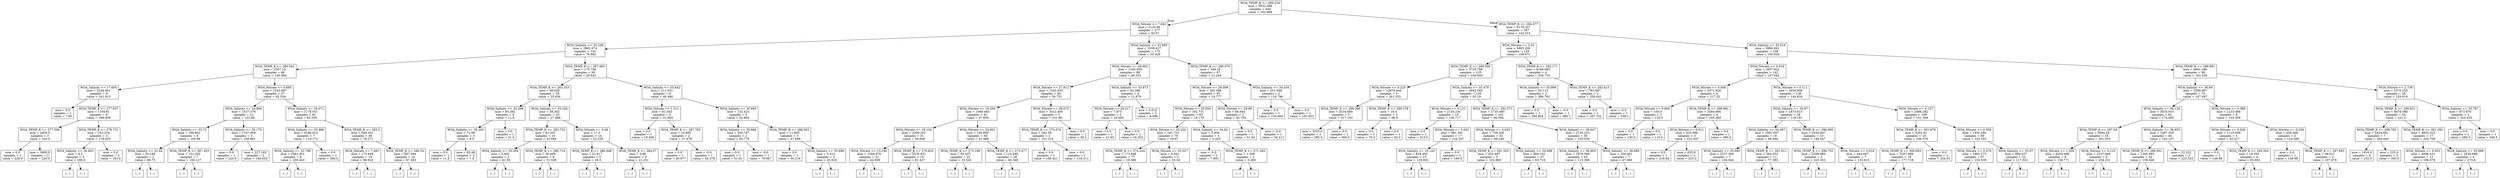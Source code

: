digraph Tree {
node [shape=box] ;
0 [label="WOA_TEMP_K <= 289.234\nmse = 5932.088\nsamples = 644\nvalue = 102.888"] ;
1 [label="WOA_Nitrate <= 7.642\nmse = 2120.06\nsamples = 277\nvalue = 50.47"] ;
0 -> 1 [labeldistance=2.5, labelangle=45, headlabel="True"] ;
2 [label="WOA_Salinity <= 35.238\nmse = 2862.674\nsamples = 102\nvalue = 76.682"] ;
1 -> 2 ;
3 [label="WOA_TEMP_K <= 280.043\nmse = 2507.16\nsamples = 66\nvalue = 100.964"] ;
2 -> 3 ;
4 [label="WOA_Salinity <= 17.604\nmse = 5244.901\nsamples = 9\nvalue = 161.915"] ;
3 -> 4 ;
5 [label="mse = 0.0\nsamples = 1\nvalue = 7.95"] ;
4 -> 5 ;
6 [label="WOA_TEMP_K <= 277.637\nmse = 1104.81\nsamples = 8\nvalue = 189.909"] ;
4 -> 6 ;
7 [label="WOA_TEMP_K <= 277.506\nmse = 2400.0\nsamples = 3\nvalue = 220.0"] ;
6 -> 7 ;
8 [label="mse = 0.0\nsamples = 1\nvalue = 220.0"] ;
7 -> 8 ;
9 [label="mse = 3600.0\nsamples = 2\nvalue = 220.0"] ;
7 -> 9 ;
10 [label="WOA_TEMP_K <= 278.731\nmse = 152.234\nsamples = 5\nvalue = 178.625"] ;
6 -> 10 ;
11 [label="WOA_Salinity <= 26.403\nmse = 9.2\nsamples = 3\nvalue = 188.0"] ;
10 -> 11 ;
12 [label="(...)"] ;
11 -> 12 ;
13 [label="(...)"] ;
11 -> 13 ;
16 [label="mse = 0.0\nsamples = 2\nvalue = 163.0"] ;
10 -> 16 ;
17 [label="WOA_Nitrate <= 0.685\nmse = 1543.687\nsamples = 57\nvalue = 92.534"] ;
3 -> 17 ;
18 [label="WOA_Salinity <= 34.894\nmse = 1537.379\nsamples = 12\nvalue = 122.89"] ;
17 -> 18 ;
19 [label="WOA_Salinity <= 33.72\nmse = 198.802\nsamples = 9\nvalue = 100.96"] ;
18 -> 19 ;
20 [label="WOA_Salinity <= 32.44\nmse = 54.188\nsamples = 2\nvalue = 86.75"] ;
19 -> 20 ;
21 [label="(...)"] ;
20 -> 21 ;
22 [label="(...)"] ;
20 -> 22 ;
23 [label="WOA_TEMP_K <= 287.433\nmse = 151.262\nsamples = 7\nvalue = 106.127"] ;
19 -> 23 ;
24 [label="(...)"] ;
23 -> 24 ;
31 [label="(...)"] ;
23 -> 31 ;
36 [label="WOA_Salinity <= 35.173\nmse = 1167.009\nsamples = 3\nvalue = 169.881"] ;
18 -> 36 ;
37 [label="mse = 0.0\nsamples = 1\nvalue = 220.0"] ;
36 -> 37 ;
38 [label="mse = 227.165\nsamples = 2\nvalue = 149.834"] ;
36 -> 38 ;
39 [label="WOA_Salinity <= 34.071\nmse = 1178.031\nsamples = 45\nvalue = 83.259"] ;
17 -> 39 ;
40 [label="WOA_Salinity <= 33.986\nmse = 4186.814\nsamples = 7\nvalue = 118.172"] ;
39 -> 40 ;
41 [label="WOA_Salinity <= 32.766\nmse = 1881.451\nsamples = 6\nvalue = 100.443"] ;
40 -> 41 ;
42 [label="(...)"] ;
41 -> 42 ;
43 [label="(...)"] ;
41 -> 43 ;
52 [label="mse = 0.0\nsamples = 1\nvalue = 260.0"] ;
40 -> 52 ;
53 [label="WOA_TEMP_K <= 283.2\nmse = 549.201\nsamples = 38\nvalue = 78.271"] ;
39 -> 53 ;
54 [label="WOA_Nitrate <= 7.491\nmse = 175.649\nsamples = 19\nvalue = 88.916"] ;
53 -> 54 ;
55 [label="(...)"] ;
54 -> 55 ;
76 [label="(...)"] ;
54 -> 76 ;
81 [label="WOA_TEMP_K <= 286.54\nmse = 697.094\nsamples = 19\nvalue = 67.283"] ;
53 -> 81 ;
82 [label="(...)"] ;
81 -> 82 ;
97 [label="(...)"] ;
81 -> 97 ;
112 [label="WOA_TEMP_K <= 287.483\nmse = 175.758\nsamples = 36\nvalue = 29.443"] ;
2 -> 112 ;
113 [label="WOA_TEMP_K <= 283.333\nmse = 88.828\nsamples = 28\nvalue = 25.656"] ;
112 -> 113 ;
114 [label="WOA_Salinity <= 35.298\nmse = 83.392\nsamples = 4\nvalue = 11.0"] ;
113 -> 114 ;
115 [label="WOA_Salinity <= 35.263\nmse = 72.99\nsamples = 3\nvalue = 8.5"] ;
114 -> 115 ;
116 [label="mse = 0.0\nsamples = 1\nvalue = 11.8"] ;
115 -> 116 ;
117 [label="mse = 92.48\nsamples = 2\nvalue = 7.4"] ;
115 -> 117 ;
118 [label="mse = 0.0\nsamples = 1\nvalue = 21.0"] ;
114 -> 118 ;
119 [label="WOA_Salinity <= 35.328\nmse = 59.302\nsamples = 24\nvalue = 27.488"] ;
113 -> 119 ;
120 [label="WOA_TEMP_K <= 283.725\nmse = 61.347\nsamples = 10\nvalue = 32.694"] ;
119 -> 120 ;
121 [label="WOA_Salinity <= 35.294\nmse = 2.402\nsamples = 2\nvalue = 41.95"] ;
120 -> 121 ;
122 [label="(...)"] ;
121 -> 122 ;
123 [label="(...)"] ;
121 -> 123 ;
124 [label="WOA_TEMP_K <= 286.714\nmse = 56.669\nsamples = 8\nvalue = 31.538"] ;
120 -> 124 ;
125 [label="(...)"] ;
124 -> 125 ;
128 [label="(...)"] ;
124 -> 128 ;
131 [label="WOA_Nitrate <= 0.49\nmse = 17.3\nsamples = 14\nvalue = 23.228"] ;
119 -> 131 ;
132 [label="WOA_TEMP_K <= 286.948\nmse = 22.917\nsamples = 5\nvalue = 28.5"] ;
131 -> 132 ;
133 [label="(...)"] ;
132 -> 133 ;
136 [label="(...)"] ;
132 -> 136 ;
137 [label="WOA_TEMP_K <= 284.57\nmse = 0.86\nsamples = 9\nvalue = 21.251"] ;
131 -> 137 ;
138 [label="(...)"] ;
137 -> 138 ;
139 [label="(...)"] ;
137 -> 139 ;
144 [label="WOA_Salinity <= 35.642\nmse = 211.931\nsamples = 8\nvalue = 46.486"] ;
112 -> 144 ;
145 [label="WOA_Nitrate <= 1.311\nmse = 81.043\nsamples = 3\nvalue = 31.604"] ;
144 -> 145 ;
146 [label="mse = 0.0\nsamples = 1\nvalue = 19.456"] ;
145 -> 146 ;
147 [label="WOA_TEMP_K <= 287.705\nmse = 10.885\nsamples = 2\nvalue = 37.678"] ;
145 -> 147 ;
148 [label="mse = 0.0\nsamples = 1\nvalue = 40.977"] ;
147 -> 148 ;
149 [label="mse = -0.0\nsamples = 1\nvalue = 34.378"] ;
147 -> 149 ;
150 [label="WOA_Salinity <= 35.685\nmse = 132.423\nsamples = 5\nvalue = 52.864"] ;
144 -> 150 ;
151 [label="WOA_Salinity <= 35.668\nmse = 200.747\nsamples = 2\nvalue = 65.779"] ;
150 -> 151 ;
152 [label="mse = 0.0\nsamples = 1\nvalue = 51.61"] ;
151 -> 152 ;
153 [label="mse = -0.0\nsamples = 1\nvalue = 79.947"] ;
151 -> 153 ;
154 [label="WOA_TEMP_K <= 288.563\nmse = 11.695\nsamples = 3\nvalue = 47.698"] ;
150 -> 154 ;
155 [label="mse = 0.0\nsamples = 1\nvalue = 50.219"] ;
154 -> 155 ;
156 [label="WOA_Salinity <= 35.696\nmse = 5.413\nsamples = 2\nvalue = 43.918"] ;
154 -> 156 ;
157 [label="(...)"] ;
156 -> 157 ;
158 [label="(...)"] ;
156 -> 158 ;
159 [label="WOA_Salinity <= 33.895\nmse = 1039.437\nsamples = 175\nvalue = 35.029"] ;
1 -> 159 ;
160 [label="WOA_Nitrate <= 28.962\nmse = 1345.059\nsamples = 88\nvalue = 48.323"] ;
159 -> 160 ;
161 [label="WOA_Nitrate <= 27.812\nmse = 1342.835\nsamples = 84\nvalue = 50.751"] ;
160 -> 161 ;
162 [label="WOA_Nitrate <= 19.293\nmse = 1069.483\nsamples = 81\nvalue = 47.859"] ;
161 -> 162 ;
163 [label="WOA_Nitrate <= 18.134\nmse = 2209.201\nsamples = 31\nvalue = 56.848"] ;
162 -> 163 ;
164 [label="WOA_Nitrate <= 13.256\nmse = 1594.676\nsamples = 21\nvalue = 44.909"] ;
163 -> 164 ;
165 [label="(...)"] ;
164 -> 165 ;
172 [label="(...)"] ;
164 -> 172 ;
179 [label="WOA_TEMP_K <= 276.825\nmse = 2576.831\nsamples = 10\nvalue = 81.427"] ;
163 -> 179 ;
180 [label="(...)"] ;
179 -> 180 ;
183 [label="(...)"] ;
179 -> 183 ;
184 [label="WOA_Nitrate <= 24.601\nmse = 145.859\nsamples = 50\nvalue = 41.368"] ;
162 -> 184 ;
185 [label="WOA_TEMP_K <= 273.188\nmse = 93.437\nsamples = 22\nvalue = 33.542"] ;
184 -> 185 ;
186 [label="(...)"] ;
185 -> 186 ;
203 [label="(...)"] ;
185 -> 203 ;
224 [label="WOA_TEMP_K <= 273.477\nmse = 115.448\nsamples = 28\nvalue = 46.348"] ;
184 -> 224 ;
225 [label="(...)"] ;
224 -> 225 ;
250 [label="(...)"] ;
224 -> 250 ;
267 [label="WOA_Nitrate <= 28.675\nmse = 3412.495\nsamples = 3\nvalue = 101.98"] ;
161 -> 267 ;
268 [label="WOA_TEMP_K <= 273.074\nmse = 292.59\nsamples = 2\nvalue = 151.316"] ;
267 -> 268 ;
269 [label="mse = 0.0\nsamples = 1\nvalue = 168.421"] ;
268 -> 269 ;
270 [label="mse = 0.0\nsamples = 1\nvalue = 134.211"] ;
268 -> 270 ;
271 [label="mse = 0.0\nsamples = 1\nvalue = 36.2"] ;
267 -> 271 ;
272 [label="WOA_Salinity <= 33.873\nmse = 42.388\nsamples = 4\nvalue = 12.979"] ;
160 -> 272 ;
273 [label="WOA_Nitrate <= 29.217\nmse = 7.875\nsamples = 2\nvalue = 18.493"] ;
272 -> 273 ;
274 [label="mse = 0.0\nsamples = 1\nvalue = 21.93"] ;
273 -> 274 ;
275 [label="mse = 0.0\nsamples = 1\nvalue = 16.202"] ;
273 -> 275 ;
276 [label="mse = 0.012\nsamples = 2\nvalue = 6.086"] ;
272 -> 276 ;
277 [label="WOA_TEMP_K <= 286.979\nmse = 349.18\nsamples = 87\nvalue = 21.244"] ;
159 -> 277 ;
278 [label="WOA_Nitrate <= 29.598\nmse = 205.386\nsamples = 85\nvalue = 19.777"] ;
277 -> 278 ;
279 [label="WOA_Nitrate <= 25.934\nmse = 192.731\nsamples = 83\nvalue = 19.178"] ;
278 -> 279 ;
280 [label="WOA_Nitrate <= 25.324\nmse = 191.715\nsamples = 79\nvalue = 19.97"] ;
279 -> 280 ;
281 [label="WOA_TEMP_K <= 274.244\nmse = 173.848\nsamples = 77\nvalue = 19.386"] ;
280 -> 281 ;
282 [label="(...)"] ;
281 -> 282 ;
289 [label="(...)"] ;
281 -> 289 ;
372 [label="WOA_Nitrate <= 25.527\nmse = 0.941\nsamples = 2\nvalue = 55.34"] ;
280 -> 372 ;
373 [label="(...)"] ;
372 -> 373 ;
374 [label="(...)"] ;
372 -> 374 ;
375 [label="WOA_Salinity <= 34.04\nmse = 5.936\nsamples = 4\nvalue = 5.263"] ;
279 -> 375 ;
376 [label="mse = -0.0\nsamples = 2\nvalue = 7.895"] ;
375 -> 376 ;
377 [label="WOA_TEMP_K <= 271.282\nmse = 1.298\nsamples = 2\nvalue = 3.289"] ;
375 -> 377 ;
378 [label="(...)"] ;
377 -> 378 ;
379 [label="(...)"] ;
377 -> 379 ;
380 [label="WOA_Nitrate <= 29.88\nmse = 66.044\nsamples = 2\nvalue = 45.704"] ;
278 -> 380 ;
381 [label="mse = 0.0\nsamples = 1\nvalue = 51.45"] ;
380 -> 381 ;
382 [label="mse = -0.0\nsamples = 1\nvalue = 34.211"] ;
380 -> 382 ;
383 [label="WOA_Salinity <= 34.334\nmse = 251.948\nsamples = 2\nvalue = 118.796"] ;
277 -> 383 ;
384 [label="mse = 0.0\nsamples = 1\nvalue = 134.669"] ;
383 -> 384 ;
385 [label="mse = 0.0\nsamples = 1\nvalue = 102.923"] ;
383 -> 385 ;
386 [label="WOA_TEMP_K <= 294.377\nmse = 5178.327\nsamples = 367\nvalue = 142.314"] ;
0 -> 386 [labeldistance=2.5, labelangle=-45, headlabel="False"] ;
387 [label="WOA_Nitrate <= 5.33\nmse = 5805.206\nsamples = 129\nvalue = 109.671"] ;
386 -> 387 ;
388 [label="WOA_TEMP_K <= 289.566\nmse = 3720.788\nsamples = 125\nvalue = 100.644"] ;
387 -> 388 ;
389 [label="WOA_Nitrate <= 0.225\nmse = 12876.444\nsamples = 5\nvalue = 261.333"] ;
388 -> 389 ;
390 [label="WOA_TEMP_K <= 289.386\nmse = 2534.694\nsamples = 3\nvalue = 317.143"] ;
389 -> 390 ;
391 [label="mse = 2025.0\nsamples = 2\nvalue = 285.0"] ;
390 -> 391 ;
392 [label="mse = 0.0\nsamples = 1\nvalue = 360.0"] ;
390 -> 392 ;
393 [label="WOA_TEMP_K <= 289.378\nmse = 16.0\nsamples = 2\nvalue = 66.0"] ;
389 -> 393 ;
394 [label="mse = 0.0\nsamples = 1\nvalue = 70.0"] ;
393 -> 394 ;
395 [label="mse = 0.0\nsamples = 1\nvalue = 62.0"] ;
393 -> 395 ;
396 [label="WOA_Salinity <= 33.478\nmse = 2042.592\nsamples = 120\nvalue = 93.19"] ;
388 -> 396 ;
397 [label="WOA_Nitrate <= 0.121\nmse = 2134.233\nsamples = 18\nvalue = 130.717"] ;
396 -> 397 ;
398 [label="mse = 0.0\nsamples = 1\nvalue = 313.0"] ;
397 -> 398 ;
399 [label="WOA_Nitrate <= 3.042\nmse = 981.391\nsamples = 17\nvalue = 124.207"] ;
397 -> 399 ;
400 [label="WOA_Salinity <= 10.143\nmse = 829.493\nsamples = 15\nvalue = 118.832"] ;
399 -> 400 ;
401 [label="(...)"] ;
400 -> 401 ;
402 [label="(...)"] ;
400 -> 402 ;
429 [label="mse = 0.0\nsamples = 2\nvalue = 169.0"] ;
399 -> 429 ;
430 [label="WOA_TEMP_K <= 292.371\nmse = 1735.465\nsamples = 102\nvalue = 86.594"] ;
396 -> 430 ;
431 [label="WOA_Nitrate <= 0.043\nmse = 738.526\nsamples = 52\nvalue = 69.246"] ;
430 -> 431 ;
432 [label="WOA_TEMP_K <= 291.325\nmse = 452.497\nsamples = 5\nvalue = 102.869"] ;
431 -> 432 ;
433 [label="(...)"] ;
432 -> 433 ;
438 [label="(...)"] ;
432 -> 438 ;
439 [label="WOA_Salinity <= 34.668\nmse = 569.162\nsamples = 47\nvalue = 63.719"] ;
431 -> 439 ;
440 [label="(...)"] ;
439 -> 440 ;
453 [label="(...)"] ;
439 -> 453 ;
516 [label="WOA_Salinity <= 36.647\nmse = 2135.223\nsamples = 50\nvalue = 105.026"] ;
430 -> 516 ;
517 [label="WOA_Salinity <= 36.603\nmse = 1876.589\nsamples = 43\nvalue = 113.306"] ;
516 -> 517 ;
518 [label="(...)"] ;
517 -> 518 ;
549 [label="(...)"] ;
517 -> 549 ;
568 [label="WOA_Salinity <= 36.689\nmse = 106.401\nsamples = 7\nvalue = 47.066"] ;
516 -> 568 ;
569 [label="(...)"] ;
568 -> 569 ;
570 [label="(...)"] ;
568 -> 570 ;
577 [label="WOA_TEMP_K <= 292.171\nmse = 4168.083\nsamples = 4\nvalue = 338.716"] ;
387 -> 577 ;
578 [label="WOA_Salinity <= 35.099\nmse = 55.113\nsamples = 2\nvalue = 386.762"] ;
577 -> 578 ;
579 [label="mse = 0.0\nsamples = 1\nvalue = 395.854"] ;
578 -> 579 ;
580 [label="mse = -0.0\nsamples = 1\nvalue = 380.7"] ;
578 -> 580 ;
581 [label="WOA_TEMP_K <= 292.615\nmse = 763.667\nsamples = 2\nvalue = 258.641"] ;
577 -> 581 ;
582 [label="mse = 0.0\nsamples = 1\nvalue = 297.722"] ;
581 -> 582 ;
583 [label="mse = -0.0\nsamples = 1\nvalue = 239.1"] ;
581 -> 583 ;
584 [label="WOA_Salinity <= 35.518\nmse = 3866.662\nsamples = 238\nvalue = 160.929"] ;
386 -> 584 ;
585 [label="WOA_Nitrate <= 0.016\nmse = 2957.923\nsamples = 142\nvalue = 147.642"] ;
584 -> 585 ;
586 [label="WOA_Nitrate <= 0.006\nmse = 5371.926\nsamples = 6\nvalue = 217.52"] ;
585 -> 586 ;
587 [label="WOA_Nitrate <= 0.004\nmse = 100.0\nsamples = 2\nvalue = 120.0"] ;
586 -> 587 ;
588 [label="mse = 0.0\nsamples = 1\nvalue = 130.0"] ;
587 -> 588 ;
589 [label="mse = 0.0\nsamples = 1\nvalue = 110.0"] ;
587 -> 589 ;
590 [label="WOA_TEMP_K <= 298.891\nmse = 3384.666\nsamples = 4\nvalue = 245.383"] ;
586 -> 590 ;
591 [label="WOA_Nitrate <= 0.011\nmse = 425.099\nsamples = 3\nvalue = 222.947"] ;
590 -> 591 ;
592 [label="mse = 0.0\nsamples = 1\nvalue = 218.84"] ;
591 -> 592 ;
593 [label="mse = 625.0\nsamples = 2\nvalue = 225.0"] ;
591 -> 593 ;
594 [label="mse = 0.0\nsamples = 1\nvalue = 380.0"] ;
590 -> 594 ;
595 [label="WOA_Nitrate <= 0.111\nmse = 2656.858\nsamples = 136\nvalue = 144.834"] ;
585 -> 595 ;
596 [label="WOA_Salinity <= 34.97\nmse = 2470.615\nsamples = 28\nvalue = 118.181"] ;
595 -> 596 ;
597 [label="WOA_Salinity <= 34.067\nmse = 1801.657\nsamples = 18\nvalue = 98.494"] ;
596 -> 597 ;
598 [label="WOA_Salinity <= 33.565\nmse = 2237.566\nsamples = 7\nvalue = 134.044"] ;
597 -> 598 ;
599 [label="(...)"] ;
598 -> 599 ;
608 [label="(...)"] ;
598 -> 608 ;
609 [label="WOA_TEMP_K <= 301.011\nmse = 364.553\nsamples = 11\nvalue = 77.583"] ;
597 -> 609 ;
610 [label="(...)"] ;
609 -> 610 ;
623 [label="(...)"] ;
609 -> 623 ;
630 [label="WOA_TEMP_K <= 296.995\nmse = 1939.947\nsamples = 10\nvalue = 149.447"] ;
596 -> 630 ;
631 [label="WOA_TEMP_K <= 296.702\nmse = 2288.889\nsamples = 3\nvalue = 223.333"] ;
630 -> 631 ;
632 [label="(...)"] ;
631 -> 632 ;
635 [label="(...)"] ;
631 -> 635 ;
636 [label="WOA_Nitrate <= 0.018\nmse = 444.687\nsamples = 7\nvalue = 133.615"] ;
630 -> 636 ;
637 [label="(...)"] ;
636 -> 637 ;
638 [label="(...)"] ;
636 -> 638 ;
647 [label="WOA_Nitrate <= 0.137\nmse = 2486.282\nsamples = 108\nvalue = 151.349"] ;
595 -> 647 ;
648 [label="WOA_TEMP_K <= 301.679\nmse = 3352.61\nsamples = 19\nvalue = 186.376"] ;
647 -> 648 ;
649 [label="WOA_TEMP_K <= 300.003\nmse = 2287.699\nsamples = 18\nvalue = 177.718"] ;
648 -> 649 ;
650 [label="(...)"] ;
649 -> 650 ;
663 [label="(...)"] ;
649 -> 663 ;
668 [label="mse = 0.0\nsamples = 1\nvalue = 324.91"] ;
648 -> 668 ;
669 [label="WOA_Nitrate <= 0.558\nmse = 1932.294\nsamples = 89\nvalue = 143.193"] ;
647 -> 669 ;
670 [label="WOA_Nitrate <= 0.479\nmse = 1985.273\nsamples = 67\nvalue = 150.539"] ;
669 -> 670 ;
671 [label="(...)"] ;
670 -> 671 ;
764 [label="(...)"] ;
670 -> 764 ;
771 [label="WOA_Salinity <= 33.07\nmse = 866.437\nsamples = 22\nvalue = 117.022"] ;
669 -> 771 ;
772 [label="(...)"] ;
771 -> 772 ;
783 [label="(...)"] ;
771 -> 783 ;
808 [label="WOA_TEMP_K <= 299.691\nmse = 4601.286\nsamples = 96\nvalue = 183.526"] ;
584 -> 808 ;
809 [label="WOA_Salinity <= 36.69\nmse = 3299.997\nsamples = 70\nvalue = 167.097"] ;
808 -> 809 ;
810 [label="WOA_Salinity <= 36.128\nmse = 3033.916\nsamples = 62\nvalue = 174.085"] ;
809 -> 810 ;
811 [label="WOA_TEMP_K <= 297.04\nmse = 5464.28\nsamples = 18\nvalue = 201.033"] ;
810 -> 811 ;
812 [label="WOA_Nitrate <= 1.009\nmse = 6204.496\nsamples = 9\nvalue = 156.771"] ;
811 -> 812 ;
813 [label="(...)"] ;
812 -> 813 ;
822 [label="(...)"] ;
812 -> 822 ;
829 [label="WOA_Nitrate <= 0.215\nmse = 2337.669\nsamples = 9\nvalue = 234.231"] ;
811 -> 829 ;
830 [label="(...)"] ;
829 -> 830 ;
837 [label="(...)"] ;
829 -> 837 ;
846 [label="WOA_Salinity <= 36.653\nmse = 1487.529\nsamples = 44\nvalue = 162.107"] ;
810 -> 846 ;
847 [label="WOA_TEMP_K <= 299.051\nmse = 1363.993\nsamples = 42\nvalue = 159.046"] ;
846 -> 847 ;
848 [label="(...)"] ;
847 -> 848 ;
887 [label="(...)"] ;
847 -> 887 ;
896 [label="mse = 22.222\nsamples = 2\nvalue = 223.333"] ;
846 -> 896 ;
897 [label="WOA_Nitrate <= 0.089\nmse = 1233.466\nsamples = 8\nvalue = 103.508"] ;
809 -> 897 ;
898 [label="WOA_Nitrate <= 0.026\nmse = 1119.009\nsamples = 5\nvalue = 82.417"] ;
897 -> 898 ;
899 [label="mse = 0.0\nsamples = 1\nvalue = 148.88"] ;
898 -> 899 ;
900 [label="WOA_TEMP_K <= 295.502\nmse = 18.354\nsamples = 4\nvalue = 65.802"] ;
898 -> 900 ;
901 [label="(...)"] ;
900 -> 901 ;
902 [label="(...)"] ;
900 -> 902 ;
907 [label="WOA_Nitrate <= 0.236\nmse = 458.268\nsamples = 3\nvalue = 124.599"] ;
897 -> 907 ;
908 [label="mse = 0.0\nsamples = 1\nvalue = 149.98"] ;
907 -> 908 ;
909 [label="WOA_TEMP_K <= 297.953\nmse = 48.011\nsamples = 2\nvalue = 107.678"] ;
907 -> 909 ;
910 [label="(...)"] ;
909 -> 910 ;
911 [label="(...)"] ;
909 -> 911 ;
912 [label="WOA_Nitrate <= 2.739\nmse = 5370.255\nsamples = 26\nvalue = 229.619"] ;
808 -> 912 ;
913 [label="WOA_TEMP_K <= 299.831\nmse = 4878.388\nsamples = 24\nvalue = 221.0"] ;
912 -> 913 ;
914 [label="WOA_TEMP_K <= 299.783\nmse = 2424.691\nsamples = 7\nvalue = 264.444"] ;
913 -> 914 ;
915 [label="mse = 1816.0\nsamples = 4\nvalue = 232.0"] ;
914 -> 915 ;
916 [label="mse = 225.0\nsamples = 3\nvalue = 305.0"] ;
914 -> 916 ;
917 [label="WOA_TEMP_K <= 301.392\nmse = 4825.323\nsamples = 17\nvalue = 204.708"] ;
913 -> 917 ;
918 [label="WOA_Nitrate <= 0.052\nmse = 4086.431\nsamples = 13\nvalue = 186.579"] ;
917 -> 918 ;
919 [label="(...)"] ;
918 -> 919 ;
926 [label="(...)"] ;
918 -> 926 ;
935 [label="WOA_Salinity <= 35.699\nmse = 1638.088\nsamples = 4\nvalue = 273.6"] ;
917 -> 935 ;
936 [label="(...)"] ;
935 -> 936 ;
939 [label="(...)"] ;
935 -> 939 ;
942 [label="WOA_Salinity <= 35.787\nmse = 973.876\nsamples = 2\nvalue = 324.433"] ;
912 -> 942 ;
943 [label="mse = 0.0\nsamples = 1\nvalue = 280.3"] ;
942 -> 943 ;
944 [label="mse = 0.0\nsamples = 1\nvalue = 346.5"] ;
942 -> 944 ;
}